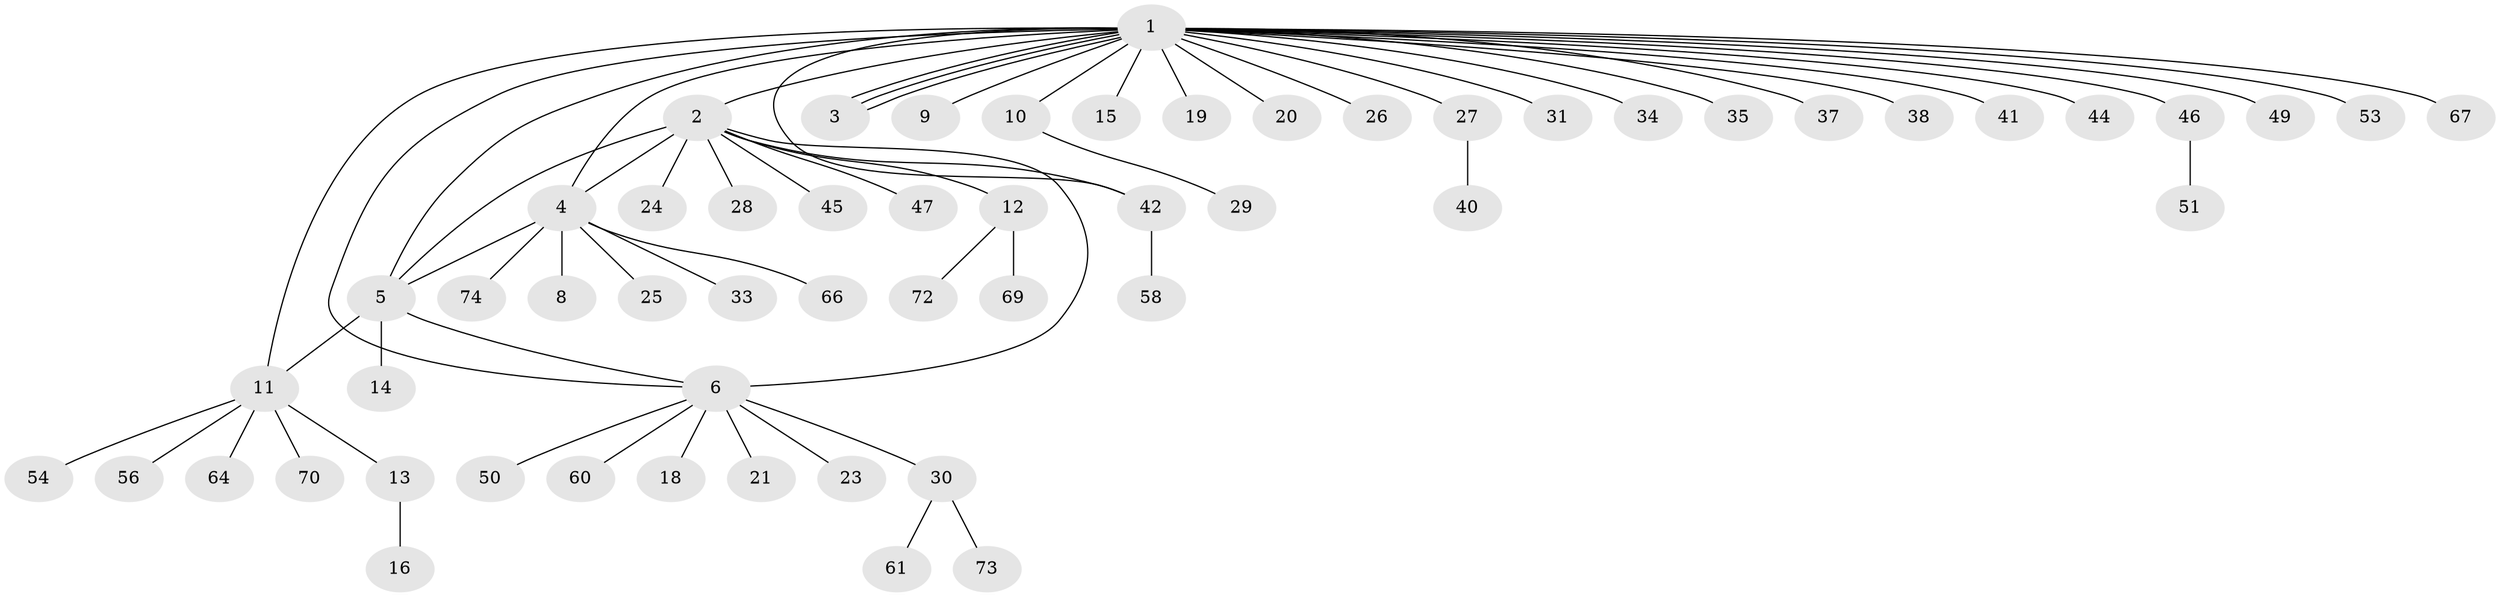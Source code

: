 // Generated by graph-tools (version 1.1) at 2025/51/02/27/25 19:51:58]
// undirected, 57 vertices, 65 edges
graph export_dot {
graph [start="1"]
  node [color=gray90,style=filled];
  1 [super="+57"];
  2 [super="+32"];
  3 [super="+71"];
  4 [super="+17"];
  5 [super="+22"];
  6 [super="+7"];
  8;
  9;
  10;
  11 [super="+43"];
  12 [super="+68"];
  13 [super="+65"];
  14;
  15;
  16 [super="+36"];
  18;
  19;
  20 [super="+63"];
  21;
  23;
  24;
  25;
  26;
  27 [super="+62"];
  28 [super="+75"];
  29;
  30 [super="+39"];
  31;
  33;
  34;
  35 [super="+52"];
  37;
  38;
  40;
  41;
  42 [super="+48"];
  44;
  45;
  46;
  47;
  49 [super="+55"];
  50 [super="+59"];
  51;
  53;
  54;
  56;
  58;
  60;
  61;
  64;
  66;
  67;
  69;
  70;
  72;
  73;
  74;
  1 -- 2;
  1 -- 3;
  1 -- 3;
  1 -- 3;
  1 -- 4 [weight=2];
  1 -- 6;
  1 -- 9;
  1 -- 10;
  1 -- 11 [weight=2];
  1 -- 15;
  1 -- 19;
  1 -- 20;
  1 -- 26;
  1 -- 27;
  1 -- 31;
  1 -- 34;
  1 -- 35;
  1 -- 37;
  1 -- 38;
  1 -- 41;
  1 -- 42 [weight=2];
  1 -- 44;
  1 -- 46;
  1 -- 49;
  1 -- 53;
  1 -- 67;
  1 -- 5;
  2 -- 6;
  2 -- 12;
  2 -- 24;
  2 -- 28;
  2 -- 47;
  2 -- 4;
  2 -- 45;
  2 -- 42;
  2 -- 5;
  4 -- 5;
  4 -- 8;
  4 -- 66;
  4 -- 74;
  4 -- 33;
  4 -- 25;
  5 -- 11;
  5 -- 14;
  5 -- 6;
  6 -- 18;
  6 -- 50;
  6 -- 21;
  6 -- 23;
  6 -- 60;
  6 -- 30 [weight=2];
  10 -- 29;
  11 -- 13;
  11 -- 54;
  11 -- 64;
  11 -- 70;
  11 -- 56;
  12 -- 72;
  12 -- 69;
  13 -- 16;
  27 -- 40;
  30 -- 61;
  30 -- 73;
  42 -- 58;
  46 -- 51;
}
